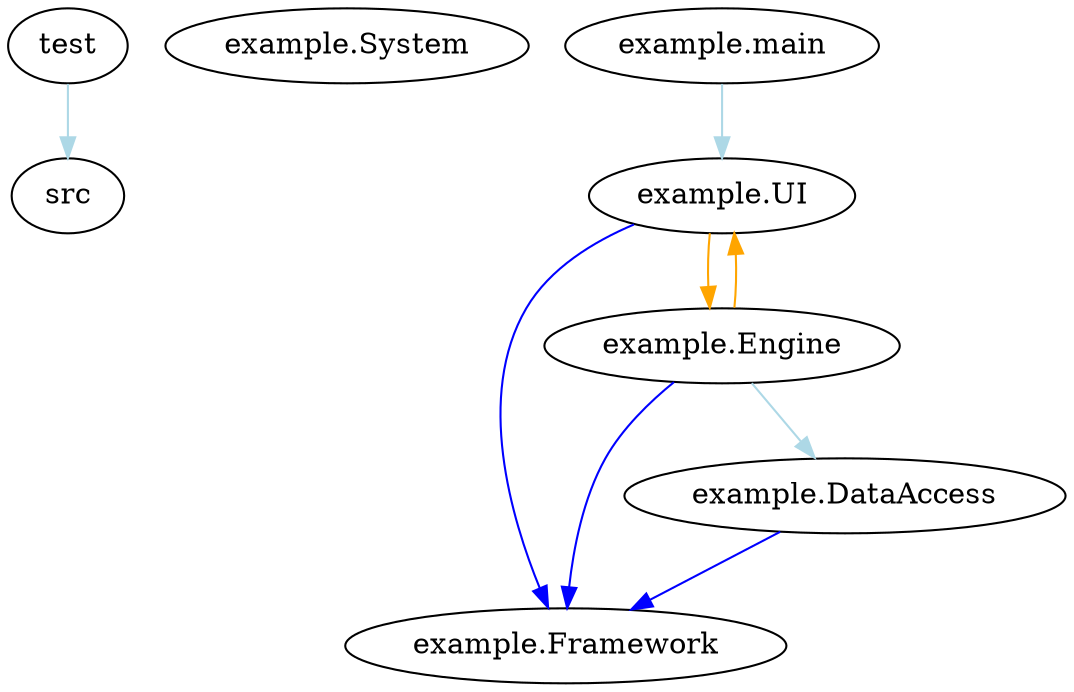digraph dependencies {
  "src" [shape=oval];
  "test" [shape=oval];
  "test" -> "src" [color=lightblue];
  "example.System" [shape=oval];
  "example.Framework" [shape=oval];
  "example.UI" [shape=oval];
  "example.UI" -> "example.Engine" [color=orange];
  "example.UI" -> "example.Framework" [color=blue];
  "example.DataAccess" [shape=oval];
  "example.DataAccess" -> "example.Framework" [color=blue];
  "example.Engine" [shape=oval];
  "example.Engine" -> "example.DataAccess" [color=lightblue];
  "example.Engine" -> "example.Framework" [color=blue];
  "example.Engine" -> "example.UI" [color=orange];
  "example.main" [shape=oval];
  "example.main" -> "example.UI" [color=lightblue];
}
